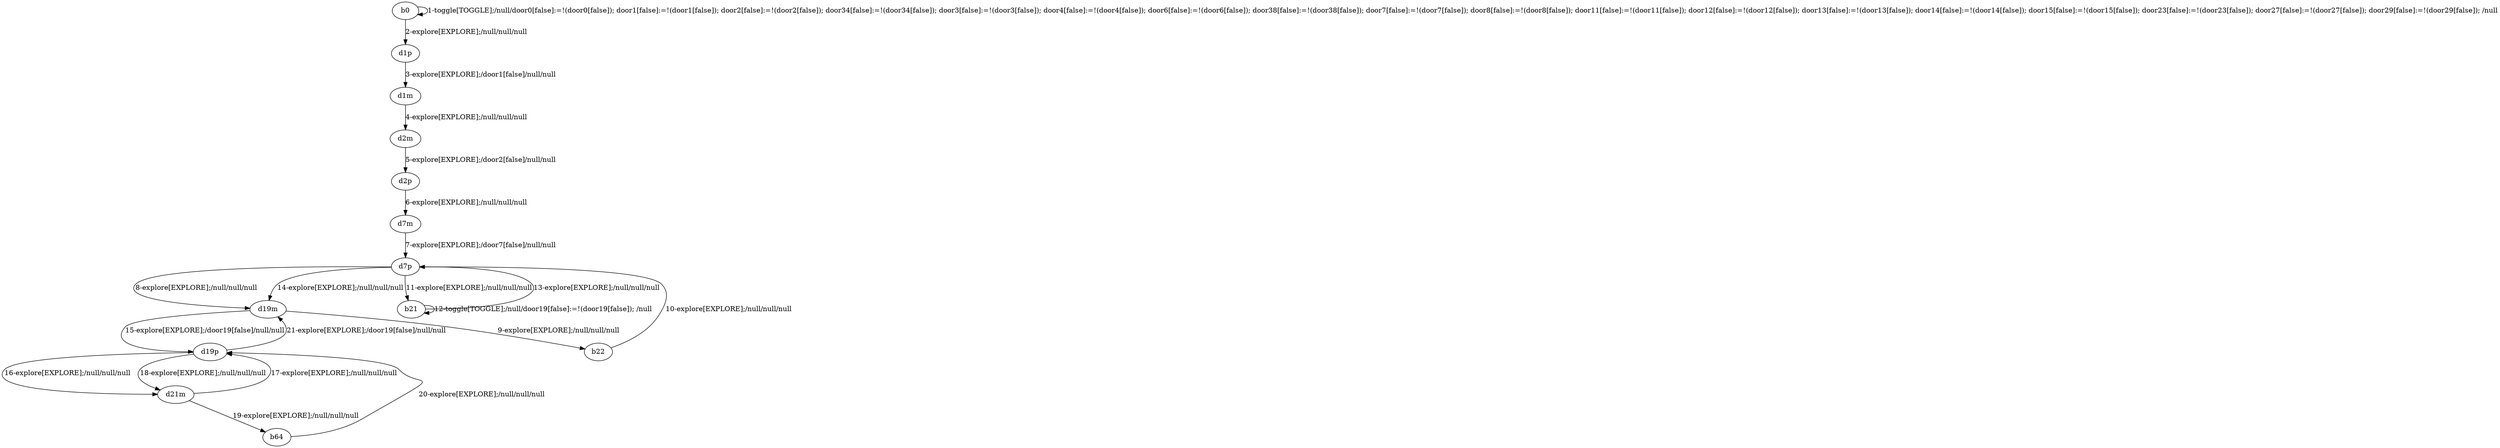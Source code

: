 # Total number of goals covered by this test: 1
# d19p --> d19m

digraph g {
"b0" -> "b0" [label = "1-toggle[TOGGLE];/null/door0[false]:=!(door0[false]); door1[false]:=!(door1[false]); door2[false]:=!(door2[false]); door34[false]:=!(door34[false]); door3[false]:=!(door3[false]); door4[false]:=!(door4[false]); door6[false]:=!(door6[false]); door38[false]:=!(door38[false]); door7[false]:=!(door7[false]); door8[false]:=!(door8[false]); door11[false]:=!(door11[false]); door12[false]:=!(door12[false]); door13[false]:=!(door13[false]); door14[false]:=!(door14[false]); door15[false]:=!(door15[false]); door23[false]:=!(door23[false]); door27[false]:=!(door27[false]); door29[false]:=!(door29[false]); /null"];
"b0" -> "d1p" [label = "2-explore[EXPLORE];/null/null/null"];
"d1p" -> "d1m" [label = "3-explore[EXPLORE];/door1[false]/null/null"];
"d1m" -> "d2m" [label = "4-explore[EXPLORE];/null/null/null"];
"d2m" -> "d2p" [label = "5-explore[EXPLORE];/door2[false]/null/null"];
"d2p" -> "d7m" [label = "6-explore[EXPLORE];/null/null/null"];
"d7m" -> "d7p" [label = "7-explore[EXPLORE];/door7[false]/null/null"];
"d7p" -> "d19m" [label = "8-explore[EXPLORE];/null/null/null"];
"d19m" -> "b22" [label = "9-explore[EXPLORE];/null/null/null"];
"b22" -> "d7p" [label = "10-explore[EXPLORE];/null/null/null"];
"d7p" -> "b21" [label = "11-explore[EXPLORE];/null/null/null"];
"b21" -> "b21" [label = "12-toggle[TOGGLE];/null/door19[false]:=!(door19[false]); /null"];
"b21" -> "d7p" [label = "13-explore[EXPLORE];/null/null/null"];
"d7p" -> "d19m" [label = "14-explore[EXPLORE];/null/null/null"];
"d19m" -> "d19p" [label = "15-explore[EXPLORE];/door19[false]/null/null"];
"d19p" -> "d21m" [label = "16-explore[EXPLORE];/null/null/null"];
"d21m" -> "d19p" [label = "17-explore[EXPLORE];/null/null/null"];
"d19p" -> "d21m" [label = "18-explore[EXPLORE];/null/null/null"];
"d21m" -> "b64" [label = "19-explore[EXPLORE];/null/null/null"];
"b64" -> "d19p" [label = "20-explore[EXPLORE];/null/null/null"];
"d19p" -> "d19m" [label = "21-explore[EXPLORE];/door19[false]/null/null"];
}